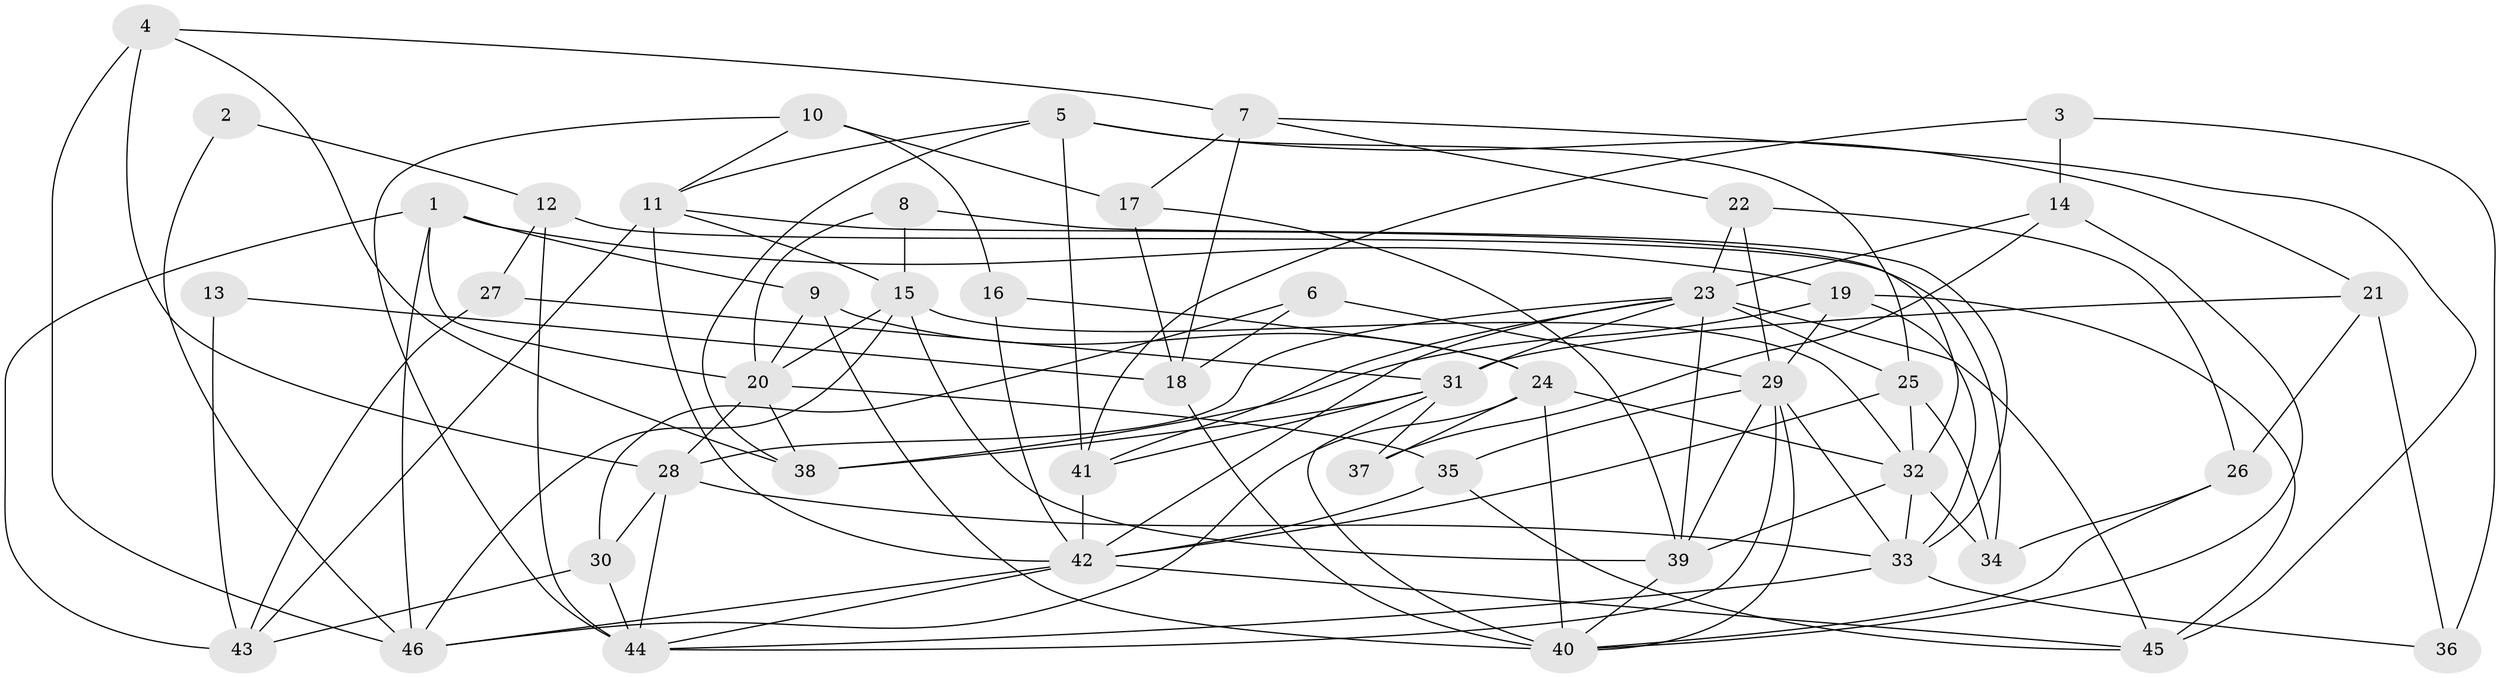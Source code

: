 // original degree distribution, {5: 0.2236842105263158, 4: 0.34210526315789475, 3: 0.2631578947368421, 2: 0.07894736842105263, 6: 0.07894736842105263, 7: 0.013157894736842105}
// Generated by graph-tools (version 1.1) at 2025/37/03/04/25 23:37:15]
// undirected, 46 vertices, 114 edges
graph export_dot {
  node [color=gray90,style=filled];
  1;
  2;
  3;
  4;
  5;
  6;
  7;
  8;
  9;
  10;
  11;
  12;
  13;
  14;
  15;
  16;
  17;
  18;
  19;
  20;
  21;
  22;
  23;
  24;
  25;
  26;
  27;
  28;
  29;
  30;
  31;
  32;
  33;
  34;
  35;
  36;
  37;
  38;
  39;
  40;
  41;
  42;
  43;
  44;
  45;
  46;
  1 -- 9 [weight=1.0];
  1 -- 19 [weight=2.0];
  1 -- 20 [weight=1.0];
  1 -- 43 [weight=1.0];
  1 -- 46 [weight=1.0];
  2 -- 12 [weight=1.0];
  2 -- 46 [weight=1.0];
  3 -- 14 [weight=1.0];
  3 -- 36 [weight=1.0];
  3 -- 41 [weight=1.0];
  4 -- 7 [weight=1.0];
  4 -- 28 [weight=2.0];
  4 -- 38 [weight=1.0];
  4 -- 46 [weight=1.0];
  5 -- 11 [weight=1.0];
  5 -- 21 [weight=1.0];
  5 -- 25 [weight=1.0];
  5 -- 38 [weight=1.0];
  5 -- 41 [weight=2.0];
  6 -- 18 [weight=1.0];
  6 -- 29 [weight=1.0];
  6 -- 30 [weight=1.0];
  7 -- 17 [weight=1.0];
  7 -- 18 [weight=1.0];
  7 -- 22 [weight=1.0];
  7 -- 45 [weight=1.0];
  8 -- 15 [weight=1.0];
  8 -- 20 [weight=1.0];
  8 -- 33 [weight=1.0];
  9 -- 20 [weight=1.0];
  9 -- 24 [weight=1.0];
  9 -- 40 [weight=2.0];
  10 -- 11 [weight=1.0];
  10 -- 16 [weight=1.0];
  10 -- 17 [weight=1.0];
  10 -- 44 [weight=1.0];
  11 -- 15 [weight=1.0];
  11 -- 32 [weight=1.0];
  11 -- 42 [weight=1.0];
  11 -- 43 [weight=1.0];
  12 -- 27 [weight=1.0];
  12 -- 34 [weight=1.0];
  12 -- 44 [weight=1.0];
  13 -- 18 [weight=1.0];
  13 -- 43 [weight=1.0];
  14 -- 23 [weight=1.0];
  14 -- 37 [weight=1.0];
  14 -- 40 [weight=1.0];
  15 -- 20 [weight=2.0];
  15 -- 32 [weight=1.0];
  15 -- 39 [weight=1.0];
  15 -- 46 [weight=1.0];
  16 -- 24 [weight=1.0];
  16 -- 42 [weight=1.0];
  17 -- 18 [weight=1.0];
  17 -- 39 [weight=1.0];
  18 -- 40 [weight=1.0];
  19 -- 29 [weight=1.0];
  19 -- 33 [weight=1.0];
  19 -- 38 [weight=1.0];
  19 -- 45 [weight=1.0];
  20 -- 28 [weight=1.0];
  20 -- 35 [weight=1.0];
  20 -- 38 [weight=1.0];
  21 -- 26 [weight=1.0];
  21 -- 31 [weight=1.0];
  21 -- 36 [weight=1.0];
  22 -- 23 [weight=1.0];
  22 -- 26 [weight=1.0];
  22 -- 29 [weight=1.0];
  23 -- 25 [weight=1.0];
  23 -- 28 [weight=1.0];
  23 -- 31 [weight=1.0];
  23 -- 39 [weight=1.0];
  23 -- 41 [weight=1.0];
  23 -- 42 [weight=1.0];
  23 -- 45 [weight=1.0];
  24 -- 32 [weight=1.0];
  24 -- 37 [weight=1.0];
  24 -- 40 [weight=1.0];
  24 -- 46 [weight=1.0];
  25 -- 32 [weight=1.0];
  25 -- 34 [weight=1.0];
  25 -- 42 [weight=1.0];
  26 -- 34 [weight=1.0];
  26 -- 40 [weight=1.0];
  27 -- 31 [weight=1.0];
  27 -- 43 [weight=1.0];
  28 -- 30 [weight=1.0];
  28 -- 33 [weight=1.0];
  28 -- 44 [weight=1.0];
  29 -- 33 [weight=1.0];
  29 -- 35 [weight=1.0];
  29 -- 39 [weight=1.0];
  29 -- 40 [weight=1.0];
  29 -- 44 [weight=1.0];
  30 -- 43 [weight=1.0];
  30 -- 44 [weight=2.0];
  31 -- 37 [weight=1.0];
  31 -- 38 [weight=1.0];
  31 -- 40 [weight=1.0];
  31 -- 41 [weight=1.0];
  32 -- 33 [weight=1.0];
  32 -- 34 [weight=1.0];
  32 -- 39 [weight=1.0];
  33 -- 36 [weight=1.0];
  33 -- 44 [weight=1.0];
  35 -- 42 [weight=1.0];
  35 -- 45 [weight=1.0];
  39 -- 40 [weight=1.0];
  41 -- 42 [weight=1.0];
  42 -- 44 [weight=1.0];
  42 -- 45 [weight=1.0];
  42 -- 46 [weight=1.0];
}

